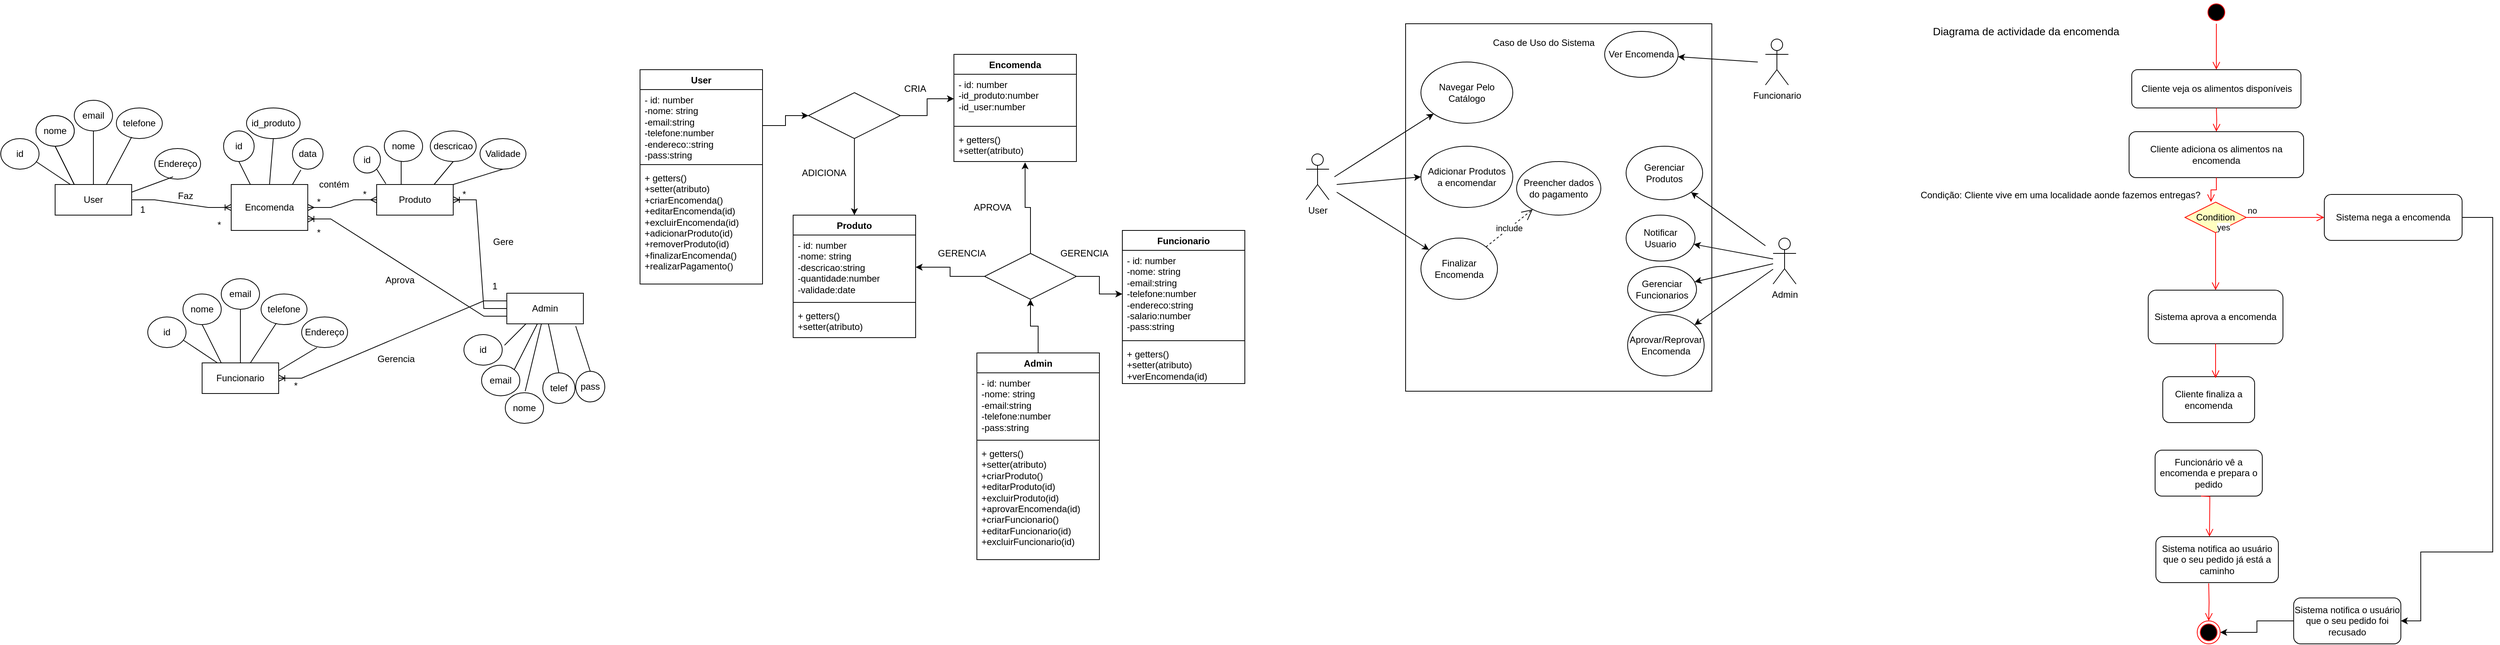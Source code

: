 <mxfile version="21.2.2" type="github">
  <diagram id="MK2uw4Dv01_g_HECxvXX" name="Página-1">
    <mxGraphModel dx="1674" dy="774" grid="1" gridSize="10" guides="1" tooltips="1" connect="1" arrows="1" fold="1" page="1" pageScale="1" pageWidth="827" pageHeight="1169" math="0" shadow="0">
      <root>
        <mxCell id="0" />
        <mxCell id="1" parent="0" />
        <mxCell id="iqzXNoHR8KkyIWJTpUeI-1" value="User" style="whiteSpace=wrap;html=1;align=center;" parent="1" vertex="1">
          <mxGeometry x="86" y="270" width="100" height="40" as="geometry" />
        </mxCell>
        <mxCell id="iqzXNoHR8KkyIWJTpUeI-2" value="&lt;div&gt;Admin&lt;/div&gt;" style="whiteSpace=wrap;html=1;align=center;" parent="1" vertex="1">
          <mxGeometry x="676" y="412" width="100" height="40" as="geometry" />
        </mxCell>
        <mxCell id="iqzXNoHR8KkyIWJTpUeI-3" value="&lt;div&gt;id&lt;/div&gt;" style="ellipse;whiteSpace=wrap;html=1;align=center;" parent="1" vertex="1">
          <mxGeometry x="15" y="210" width="50" height="40" as="geometry" />
        </mxCell>
        <mxCell id="iqzXNoHR8KkyIWJTpUeI-4" value="&lt;div&gt;nome&lt;/div&gt;" style="ellipse;whiteSpace=wrap;html=1;align=center;" parent="1" vertex="1">
          <mxGeometry x="61" y="180" width="50" height="40" as="geometry" />
        </mxCell>
        <mxCell id="iqzXNoHR8KkyIWJTpUeI-5" value="email" style="ellipse;whiteSpace=wrap;html=1;align=center;" parent="1" vertex="1">
          <mxGeometry x="111" y="160" width="50" height="40" as="geometry" />
        </mxCell>
        <mxCell id="iqzXNoHR8KkyIWJTpUeI-6" value="&lt;div&gt;telefone&lt;/div&gt;" style="ellipse;whiteSpace=wrap;html=1;align=center;" parent="1" vertex="1">
          <mxGeometry x="166" y="170" width="60" height="40" as="geometry" />
        </mxCell>
        <mxCell id="iqzXNoHR8KkyIWJTpUeI-7" value="Endereço" style="ellipse;whiteSpace=wrap;html=1;align=center;" parent="1" vertex="1">
          <mxGeometry x="216" y="223" width="60" height="40" as="geometry" />
        </mxCell>
        <mxCell id="iqzXNoHR8KkyIWJTpUeI-8" value="" style="endArrow=none;html=1;rounded=0;entryX=0.5;entryY=1;entryDx=0;entryDy=0;" parent="1" target="iqzXNoHR8KkyIWJTpUeI-5" edge="1">
          <mxGeometry width="50" height="50" relative="1" as="geometry">
            <mxPoint x="136" y="270" as="sourcePoint" />
            <mxPoint x="186" y="210" as="targetPoint" />
          </mxGeometry>
        </mxCell>
        <mxCell id="iqzXNoHR8KkyIWJTpUeI-9" value="" style="endArrow=none;html=1;rounded=0;entryX=0.333;entryY=0.95;entryDx=0;entryDy=0;entryPerimeter=0;exitX=0.66;exitY=0.05;exitDx=0;exitDy=0;exitPerimeter=0;" parent="1" source="iqzXNoHR8KkyIWJTpUeI-1" target="iqzXNoHR8KkyIWJTpUeI-6" edge="1">
          <mxGeometry width="50" height="50" relative="1" as="geometry">
            <mxPoint x="146" y="260" as="sourcePoint" />
            <mxPoint x="196" y="210" as="targetPoint" />
          </mxGeometry>
        </mxCell>
        <mxCell id="iqzXNoHR8KkyIWJTpUeI-10" value="" style="endArrow=none;html=1;rounded=0;exitX=1;exitY=0.25;exitDx=0;exitDy=0;" parent="1" source="iqzXNoHR8KkyIWJTpUeI-1" edge="1">
          <mxGeometry width="50" height="50" relative="1" as="geometry">
            <mxPoint x="186" y="300" as="sourcePoint" />
            <mxPoint x="240" y="260" as="targetPoint" />
          </mxGeometry>
        </mxCell>
        <mxCell id="iqzXNoHR8KkyIWJTpUeI-11" value="" style="endArrow=none;html=1;rounded=0;exitX=0.25;exitY=0;exitDx=0;exitDy=0;" parent="1" source="iqzXNoHR8KkyIWJTpUeI-1" edge="1">
          <mxGeometry width="50" height="50" relative="1" as="geometry">
            <mxPoint x="66" y="270" as="sourcePoint" />
            <mxPoint x="86" y="220" as="targetPoint" />
          </mxGeometry>
        </mxCell>
        <mxCell id="iqzXNoHR8KkyIWJTpUeI-12" value="" style="endArrow=none;html=1;rounded=0;" parent="1" source="iqzXNoHR8KkyIWJTpUeI-1" edge="1">
          <mxGeometry width="50" height="50" relative="1" as="geometry">
            <mxPoint x="11" y="290" as="sourcePoint" />
            <mxPoint x="61" y="240" as="targetPoint" />
          </mxGeometry>
        </mxCell>
        <mxCell id="iqzXNoHR8KkyIWJTpUeI-13" value="Encomenda" style="whiteSpace=wrap;html=1;align=center;" parent="1" vertex="1">
          <mxGeometry x="316" y="270" width="100" height="60" as="geometry" />
        </mxCell>
        <mxCell id="iqzXNoHR8KkyIWJTpUeI-14" value="Produto" style="whiteSpace=wrap;html=1;align=center;" parent="1" vertex="1">
          <mxGeometry x="506" y="270" width="100" height="40" as="geometry" />
        </mxCell>
        <mxCell id="iqzXNoHR8KkyIWJTpUeI-15" value="" style="edgeStyle=entityRelationEdgeStyle;fontSize=12;html=1;endArrow=ERoneToMany;rounded=0;entryX=0;entryY=0.5;entryDx=0;entryDy=0;" parent="1" target="iqzXNoHR8KkyIWJTpUeI-13" edge="1">
          <mxGeometry width="100" height="100" relative="1" as="geometry">
            <mxPoint x="186" y="290" as="sourcePoint" />
            <mxPoint x="286" y="190" as="targetPoint" />
          </mxGeometry>
        </mxCell>
        <mxCell id="iqzXNoHR8KkyIWJTpUeI-16" value="&lt;div&gt;id&lt;/div&gt;" style="ellipse;whiteSpace=wrap;html=1;align=center;" parent="1" vertex="1">
          <mxGeometry x="306" y="200" width="40" height="40" as="geometry" />
        </mxCell>
        <mxCell id="iqzXNoHR8KkyIWJTpUeI-17" value="id_produto" style="ellipse;whiteSpace=wrap;html=1;align=center;" parent="1" vertex="1">
          <mxGeometry x="336" y="170" width="70" height="40" as="geometry" />
        </mxCell>
        <mxCell id="iqzXNoHR8KkyIWJTpUeI-18" value="data" style="ellipse;whiteSpace=wrap;html=1;align=center;" parent="1" vertex="1">
          <mxGeometry x="396" y="210" width="40" height="40" as="geometry" />
        </mxCell>
        <mxCell id="iqzXNoHR8KkyIWJTpUeI-21" value="" style="endArrow=none;html=1;rounded=0;exitX=0.25;exitY=0;exitDx=0;exitDy=0;entryX=0.5;entryY=1;entryDx=0;entryDy=0;" parent="1" source="iqzXNoHR8KkyIWJTpUeI-13" target="iqzXNoHR8KkyIWJTpUeI-16" edge="1">
          <mxGeometry width="50" height="50" relative="1" as="geometry">
            <mxPoint x="286" y="290" as="sourcePoint" />
            <mxPoint x="336" y="240" as="targetPoint" />
          </mxGeometry>
        </mxCell>
        <mxCell id="iqzXNoHR8KkyIWJTpUeI-22" value="" style="endArrow=none;html=1;rounded=0;exitX=0.5;exitY=0;exitDx=0;exitDy=0;entryX=0.5;entryY=1;entryDx=0;entryDy=0;" parent="1" source="iqzXNoHR8KkyIWJTpUeI-13" target="iqzXNoHR8KkyIWJTpUeI-17" edge="1">
          <mxGeometry width="50" height="50" relative="1" as="geometry">
            <mxPoint x="336" y="260" as="sourcePoint" />
            <mxPoint x="386" y="210" as="targetPoint" />
          </mxGeometry>
        </mxCell>
        <mxCell id="iqzXNoHR8KkyIWJTpUeI-23" value="" style="endArrow=none;html=1;rounded=0;entryX=0.275;entryY=1.025;entryDx=0;entryDy=0;entryPerimeter=0;" parent="1" target="iqzXNoHR8KkyIWJTpUeI-18" edge="1">
          <mxGeometry width="50" height="50" relative="1" as="geometry">
            <mxPoint x="396" y="270" as="sourcePoint" />
            <mxPoint x="426" y="240" as="targetPoint" />
          </mxGeometry>
        </mxCell>
        <mxCell id="iqzXNoHR8KkyIWJTpUeI-25" value="" style="edgeStyle=entityRelationEdgeStyle;fontSize=12;html=1;endArrow=ERmany;startArrow=ERmany;rounded=0;exitX=1;exitY=0.5;exitDx=0;exitDy=0;" parent="1" source="iqzXNoHR8KkyIWJTpUeI-13" edge="1">
          <mxGeometry width="100" height="100" relative="1" as="geometry">
            <mxPoint x="406" y="390" as="sourcePoint" />
            <mxPoint x="506" y="290" as="targetPoint" />
          </mxGeometry>
        </mxCell>
        <mxCell id="iqzXNoHR8KkyIWJTpUeI-28" value="" style="edgeStyle=entityRelationEdgeStyle;fontSize=12;html=1;endArrow=ERoneToMany;rounded=0;exitX=0;exitY=0.5;exitDx=0;exitDy=0;entryX=1;entryY=0.5;entryDx=0;entryDy=0;" parent="1" source="iqzXNoHR8KkyIWJTpUeI-2" target="iqzXNoHR8KkyIWJTpUeI-14" edge="1">
          <mxGeometry width="100" height="100" relative="1" as="geometry">
            <mxPoint x="496" y="520" as="sourcePoint" />
            <mxPoint x="596" y="420" as="targetPoint" />
          </mxGeometry>
        </mxCell>
        <mxCell id="iqzXNoHR8KkyIWJTpUeI-29" value="" style="edgeStyle=entityRelationEdgeStyle;fontSize=12;html=1;endArrow=ERoneToMany;rounded=0;exitX=0;exitY=0.75;exitDx=0;exitDy=0;entryX=1;entryY=0.75;entryDx=0;entryDy=0;" parent="1" source="iqzXNoHR8KkyIWJTpUeI-2" target="iqzXNoHR8KkyIWJTpUeI-13" edge="1">
          <mxGeometry width="100" height="100" relative="1" as="geometry">
            <mxPoint x="496" y="520" as="sourcePoint" />
            <mxPoint x="596" y="420" as="targetPoint" />
          </mxGeometry>
        </mxCell>
        <mxCell id="iqzXNoHR8KkyIWJTpUeI-31" value="&lt;div&gt;Faz&lt;/div&gt;" style="text;html=1;align=center;verticalAlign=middle;resizable=0;points=[];autosize=1;strokeColor=none;fillColor=none;" parent="1" vertex="1">
          <mxGeometry x="236" y="270" width="40" height="30" as="geometry" />
        </mxCell>
        <mxCell id="iqzXNoHR8KkyIWJTpUeI-32" value="Gere" style="text;html=1;align=center;verticalAlign=middle;resizable=0;points=[];autosize=1;strokeColor=none;fillColor=none;" parent="1" vertex="1">
          <mxGeometry x="646" y="330" width="50" height="30" as="geometry" />
        </mxCell>
        <mxCell id="iqzXNoHR8KkyIWJTpUeI-33" value="Aprova" style="text;html=1;align=center;verticalAlign=middle;resizable=0;points=[];autosize=1;strokeColor=none;fillColor=none;" parent="1" vertex="1">
          <mxGeometry x="506" y="380" width="60" height="30" as="geometry" />
        </mxCell>
        <mxCell id="iqzXNoHR8KkyIWJTpUeI-34" value="id" style="ellipse;whiteSpace=wrap;html=1;align=center;" parent="1" vertex="1">
          <mxGeometry x="476" y="220" width="35" height="35" as="geometry" />
        </mxCell>
        <mxCell id="iqzXNoHR8KkyIWJTpUeI-35" value="nome" style="ellipse;whiteSpace=wrap;html=1;align=center;" parent="1" vertex="1">
          <mxGeometry x="516" y="200" width="50" height="40" as="geometry" />
        </mxCell>
        <mxCell id="iqzXNoHR8KkyIWJTpUeI-36" value="descricao" style="ellipse;whiteSpace=wrap;html=1;align=center;" parent="1" vertex="1">
          <mxGeometry x="576" y="200" width="60" height="40" as="geometry" />
        </mxCell>
        <mxCell id="iqzXNoHR8KkyIWJTpUeI-37" value="Validade" style="ellipse;whiteSpace=wrap;html=1;align=center;" parent="1" vertex="1">
          <mxGeometry x="641" y="210" width="60" height="40" as="geometry" />
        </mxCell>
        <mxCell id="iqzXNoHR8KkyIWJTpUeI-38" value="" style="endArrow=none;html=1;rounded=0;entryX=0.5;entryY=1;entryDx=0;entryDy=0;" parent="1" target="iqzXNoHR8KkyIWJTpUeI-36" edge="1">
          <mxGeometry width="50" height="50" relative="1" as="geometry">
            <mxPoint x="581" y="270" as="sourcePoint" />
            <mxPoint x="616" y="240" as="targetPoint" />
          </mxGeometry>
        </mxCell>
        <mxCell id="iqzXNoHR8KkyIWJTpUeI-39" value="" style="endArrow=none;html=1;rounded=0;entryX=0.5;entryY=1;entryDx=0;entryDy=0;" parent="1" target="iqzXNoHR8KkyIWJTpUeI-37" edge="1">
          <mxGeometry width="50" height="50" relative="1" as="geometry">
            <mxPoint x="606" y="270" as="sourcePoint" />
            <mxPoint x="656" y="220" as="targetPoint" />
          </mxGeometry>
        </mxCell>
        <mxCell id="iqzXNoHR8KkyIWJTpUeI-40" value="" style="endArrow=none;html=1;rounded=0;exitX=0.32;exitY=0;exitDx=0;exitDy=0;exitPerimeter=0;" parent="1" source="iqzXNoHR8KkyIWJTpUeI-14" edge="1">
          <mxGeometry width="50" height="50" relative="1" as="geometry">
            <mxPoint x="496" y="290" as="sourcePoint" />
            <mxPoint x="538" y="240" as="targetPoint" />
          </mxGeometry>
        </mxCell>
        <mxCell id="iqzXNoHR8KkyIWJTpUeI-41" value="" style="endArrow=none;html=1;rounded=0;exitX=0.12;exitY=-0.025;exitDx=0;exitDy=0;exitPerimeter=0;" parent="1" source="iqzXNoHR8KkyIWJTpUeI-14" edge="1">
          <mxGeometry width="50" height="50" relative="1" as="geometry">
            <mxPoint x="456" y="290" as="sourcePoint" />
            <mxPoint x="506" y="250" as="targetPoint" />
          </mxGeometry>
        </mxCell>
        <mxCell id="bmJV8fJsys9caIxofJ4X-2" value="&lt;div&gt;id&lt;/div&gt;" style="ellipse;whiteSpace=wrap;html=1;align=center;" parent="1" vertex="1">
          <mxGeometry x="620" y="466" width="50" height="40" as="geometry" />
        </mxCell>
        <mxCell id="bmJV8fJsys9caIxofJ4X-3" value="&lt;div&gt;nome&lt;/div&gt;" style="ellipse;whiteSpace=wrap;html=1;align=center;" parent="1" vertex="1">
          <mxGeometry x="61" y="180" width="50" height="40" as="geometry" />
        </mxCell>
        <mxCell id="bmJV8fJsys9caIxofJ4X-4" value="email" style="ellipse;whiteSpace=wrap;html=1;align=center;" parent="1" vertex="1">
          <mxGeometry x="643" y="506" width="50" height="40" as="geometry" />
        </mxCell>
        <mxCell id="bmJV8fJsys9caIxofJ4X-5" value="&lt;div&gt;telef&lt;/div&gt;" style="ellipse;whiteSpace=wrap;html=1;align=center;" parent="1" vertex="1">
          <mxGeometry x="723" y="516" width="42" height="40" as="geometry" />
        </mxCell>
        <mxCell id="bmJV8fJsys9caIxofJ4X-7" value="User" style="whiteSpace=wrap;html=1;align=center;" parent="1" vertex="1">
          <mxGeometry x="86" y="270" width="100" height="40" as="geometry" />
        </mxCell>
        <mxCell id="bmJV8fJsys9caIxofJ4X-10" value="" style="endArrow=none;html=1;rounded=0;exitX=0.25;exitY=0;exitDx=0;exitDy=0;" parent="1" source="bmJV8fJsys9caIxofJ4X-7" edge="1">
          <mxGeometry width="50" height="50" relative="1" as="geometry">
            <mxPoint x="66" y="270" as="sourcePoint" />
            <mxPoint x="86" y="220" as="targetPoint" />
          </mxGeometry>
        </mxCell>
        <mxCell id="bmJV8fJsys9caIxofJ4X-12" value="" style="endArrow=none;html=1;rounded=0;" parent="1" edge="1">
          <mxGeometry width="50" height="50" relative="1" as="geometry">
            <mxPoint x="298" y="503" as="sourcePoint" />
            <mxPoint x="253" y="473" as="targetPoint" />
          </mxGeometry>
        </mxCell>
        <mxCell id="bmJV8fJsys9caIxofJ4X-13" value="&lt;div&gt;id&lt;/div&gt;" style="ellipse;whiteSpace=wrap;html=1;align=center;" parent="1" vertex="1">
          <mxGeometry x="207" y="443" width="50" height="40" as="geometry" />
        </mxCell>
        <mxCell id="bmJV8fJsys9caIxofJ4X-14" value="&lt;div&gt;nome&lt;/div&gt;" style="ellipse;whiteSpace=wrap;html=1;align=center;" parent="1" vertex="1">
          <mxGeometry x="253" y="413" width="50" height="40" as="geometry" />
        </mxCell>
        <mxCell id="bmJV8fJsys9caIxofJ4X-15" value="email" style="ellipse;whiteSpace=wrap;html=1;align=center;" parent="1" vertex="1">
          <mxGeometry x="303" y="393" width="50" height="40" as="geometry" />
        </mxCell>
        <mxCell id="bmJV8fJsys9caIxofJ4X-16" value="&lt;div&gt;telefone&lt;/div&gt;" style="ellipse;whiteSpace=wrap;html=1;align=center;" parent="1" vertex="1">
          <mxGeometry x="355" y="413" width="60" height="40" as="geometry" />
        </mxCell>
        <mxCell id="bmJV8fJsys9caIxofJ4X-17" value="Endereço" style="ellipse;whiteSpace=wrap;html=1;align=center;" parent="1" vertex="1">
          <mxGeometry x="408" y="443" width="60" height="40" as="geometry" />
        </mxCell>
        <mxCell id="bmJV8fJsys9caIxofJ4X-18" value="Funcionario" style="whiteSpace=wrap;html=1;align=center;" parent="1" vertex="1">
          <mxGeometry x="278" y="503" width="100" height="40" as="geometry" />
        </mxCell>
        <mxCell id="bmJV8fJsys9caIxofJ4X-19" value="" style="endArrow=none;html=1;rounded=0;entryX=0.333;entryY=0.95;entryDx=0;entryDy=0;entryPerimeter=0;" parent="1" source="bmJV8fJsys9caIxofJ4X-18" target="bmJV8fJsys9caIxofJ4X-16" edge="1">
          <mxGeometry width="50" height="50" relative="1" as="geometry">
            <mxPoint x="360" y="500" as="sourcePoint" />
            <mxPoint x="388" y="443" as="targetPoint" />
          </mxGeometry>
        </mxCell>
        <mxCell id="bmJV8fJsys9caIxofJ4X-20" value="" style="endArrow=none;html=1;rounded=0;exitX=1;exitY=0.25;exitDx=0;exitDy=0;" parent="1" source="bmJV8fJsys9caIxofJ4X-18" edge="1">
          <mxGeometry width="50" height="50" relative="1" as="geometry">
            <mxPoint x="378" y="533" as="sourcePoint" />
            <mxPoint x="428" y="483" as="targetPoint" />
          </mxGeometry>
        </mxCell>
        <mxCell id="bmJV8fJsys9caIxofJ4X-21" value="" style="endArrow=none;html=1;rounded=0;exitX=0.25;exitY=0;exitDx=0;exitDy=0;" parent="1" source="bmJV8fJsys9caIxofJ4X-18" edge="1">
          <mxGeometry width="50" height="50" relative="1" as="geometry">
            <mxPoint x="258" y="503" as="sourcePoint" />
            <mxPoint x="278" y="453" as="targetPoint" />
          </mxGeometry>
        </mxCell>
        <mxCell id="bmJV8fJsys9caIxofJ4X-22" value="" style="endArrow=none;html=1;rounded=0;entryX=0.5;entryY=1;entryDx=0;entryDy=0;" parent="1" target="bmJV8fJsys9caIxofJ4X-15" edge="1">
          <mxGeometry width="50" height="50" relative="1" as="geometry">
            <mxPoint x="328" y="503" as="sourcePoint" />
            <mxPoint x="378" y="443" as="targetPoint" />
          </mxGeometry>
        </mxCell>
        <mxCell id="bmJV8fJsys9caIxofJ4X-23" value="pass" style="ellipse;whiteSpace=wrap;html=1;align=center;" parent="1" vertex="1">
          <mxGeometry x="766" y="514" width="38" height="40" as="geometry" />
        </mxCell>
        <mxCell id="bmJV8fJsys9caIxofJ4X-25" value="" style="edgeStyle=entityRelationEdgeStyle;fontSize=12;html=1;endArrow=ERoneToMany;rounded=0;exitX=0;exitY=0.25;exitDx=0;exitDy=0;" parent="1" source="iqzXNoHR8KkyIWJTpUeI-2" target="bmJV8fJsys9caIxofJ4X-18" edge="1">
          <mxGeometry width="100" height="100" relative="1" as="geometry">
            <mxPoint x="650" y="460" as="sourcePoint" />
            <mxPoint x="550" y="429" as="targetPoint" />
          </mxGeometry>
        </mxCell>
        <mxCell id="bmJV8fJsys9caIxofJ4X-27" value="Gerencia" style="text;html=1;align=center;verticalAlign=middle;resizable=0;points=[];autosize=1;strokeColor=none;fillColor=none;" parent="1" vertex="1">
          <mxGeometry x="496" y="483" width="70" height="30" as="geometry" />
        </mxCell>
        <mxCell id="bmJV8fJsys9caIxofJ4X-28" value="" style="endArrow=none;html=1;rounded=0;exitX=0.5;exitY=0;exitDx=0;exitDy=0;" parent="1" source="bmJV8fJsys9caIxofJ4X-5" target="iqzXNoHR8KkyIWJTpUeI-2" edge="1">
          <mxGeometry width="50" height="50" relative="1" as="geometry">
            <mxPoint x="730" y="510" as="sourcePoint" />
            <mxPoint x="766" y="466" as="targetPoint" />
          </mxGeometry>
        </mxCell>
        <mxCell id="bmJV8fJsys9caIxofJ4X-29" value="" style="endArrow=none;html=1;rounded=0;exitX=0.5;exitY=0;exitDx=0;exitDy=0;entryX=0.9;entryY=1.075;entryDx=0;entryDy=0;entryPerimeter=0;" parent="1" source="bmJV8fJsys9caIxofJ4X-23" target="iqzXNoHR8KkyIWJTpUeI-2" edge="1">
          <mxGeometry width="50" height="50" relative="1" as="geometry">
            <mxPoint x="799" y="518" as="sourcePoint" />
            <mxPoint x="797" y="452" as="targetPoint" />
          </mxGeometry>
        </mxCell>
        <mxCell id="bmJV8fJsys9caIxofJ4X-30" value="" style="endArrow=none;html=1;rounded=0;exitX=1;exitY=0;exitDx=0;exitDy=0;" parent="1" source="bmJV8fJsys9caIxofJ4X-4" target="iqzXNoHR8KkyIWJTpUeI-2" edge="1">
          <mxGeometry width="50" height="50" relative="1" as="geometry">
            <mxPoint x="702" y="516" as="sourcePoint" />
            <mxPoint x="700" y="452" as="targetPoint" />
          </mxGeometry>
        </mxCell>
        <mxCell id="bmJV8fJsys9caIxofJ4X-31" value="" style="endArrow=none;html=1;rounded=0;exitX=1.06;exitY=0.35;exitDx=0;exitDy=0;entryX=0.25;entryY=1;entryDx=0;entryDy=0;exitPerimeter=0;" parent="1" source="bmJV8fJsys9caIxofJ4X-2" target="iqzXNoHR8KkyIWJTpUeI-2" edge="1">
          <mxGeometry width="50" height="50" relative="1" as="geometry">
            <mxPoint x="670" y="506" as="sourcePoint" />
            <mxPoint x="700" y="460" as="targetPoint" />
          </mxGeometry>
        </mxCell>
        <mxCell id="bmJV8fJsys9caIxofJ4X-32" value="&lt;div&gt;nome&lt;/div&gt;" style="ellipse;whiteSpace=wrap;html=1;align=center;" parent="1" vertex="1">
          <mxGeometry x="674" y="542" width="50" height="40" as="geometry" />
        </mxCell>
        <mxCell id="bmJV8fJsys9caIxofJ4X-33" value="" style="endArrow=none;html=1;rounded=0;" parent="1" target="iqzXNoHR8KkyIWJTpUeI-2" edge="1">
          <mxGeometry width="50" height="50" relative="1" as="geometry">
            <mxPoint x="700" y="540" as="sourcePoint" />
            <mxPoint x="726" y="462" as="targetPoint" />
          </mxGeometry>
        </mxCell>
        <mxCell id="bmJV8fJsys9caIxofJ4X-34" value="contém" style="text;html=1;align=center;verticalAlign=middle;resizable=0;points=[];autosize=1;strokeColor=none;fillColor=none;" parent="1" vertex="1">
          <mxGeometry x="420" y="255" width="60" height="30" as="geometry" />
        </mxCell>
        <mxCell id="bmJV8fJsys9caIxofJ4X-36" value="User" style="swimlane;fontStyle=1;align=center;verticalAlign=top;childLayout=stackLayout;horizontal=1;startSize=26;horizontalStack=0;resizeParent=1;resizeParentMax=0;resizeLast=0;collapsible=1;marginBottom=0;whiteSpace=wrap;html=1;" parent="1" vertex="1">
          <mxGeometry x="850" y="120" width="160" height="280" as="geometry" />
        </mxCell>
        <mxCell id="bmJV8fJsys9caIxofJ4X-37" value="&lt;div&gt;- id: number&lt;/div&gt;&lt;div&gt;-nome: string&lt;/div&gt;&lt;div&gt;-email:string&lt;br&gt;&lt;/div&gt;&lt;div&gt;-telefone:number&lt;/div&gt;&lt;div&gt;-endereco::string&lt;br&gt;&lt;/div&gt;&lt;div&gt;-pass:string&lt;br&gt;&lt;/div&gt;" style="text;strokeColor=none;fillColor=none;align=left;verticalAlign=top;spacingLeft=4;spacingRight=4;overflow=hidden;rotatable=0;points=[[0,0.5],[1,0.5]];portConstraint=eastwest;whiteSpace=wrap;html=1;" parent="bmJV8fJsys9caIxofJ4X-36" vertex="1">
          <mxGeometry y="26" width="160" height="94" as="geometry" />
        </mxCell>
        <mxCell id="bmJV8fJsys9caIxofJ4X-38" value="" style="line;strokeWidth=1;fillColor=none;align=left;verticalAlign=middle;spacingTop=-1;spacingLeft=3;spacingRight=3;rotatable=0;labelPosition=right;points=[];portConstraint=eastwest;strokeColor=inherit;" parent="bmJV8fJsys9caIxofJ4X-36" vertex="1">
          <mxGeometry y="120" width="160" height="8" as="geometry" />
        </mxCell>
        <mxCell id="bmJV8fJsys9caIxofJ4X-39" value="&lt;div&gt;+ getters()&lt;/div&gt;&lt;div&gt;+setter(atributo)&lt;/div&gt;&lt;div&gt;+criarEncomenda()&lt;/div&gt;&lt;div&gt;+editarEncomenda(id)&lt;/div&gt;&lt;div&gt;+excluirEncomenda(id)&lt;/div&gt;&lt;div&gt;&lt;div&gt;+adicionarProduto(id)&lt;/div&gt;&lt;div&gt;+removerProduto(id)&lt;/div&gt;&lt;div&gt;&lt;div&gt;+finalizarEncomenda()&lt;/div&gt;&lt;div&gt;&lt;div&gt;+realizarPagamento()&lt;/div&gt;&lt;/div&gt;&lt;/div&gt;&lt;/div&gt;" style="text;strokeColor=none;fillColor=none;align=left;verticalAlign=top;spacingLeft=4;spacingRight=4;overflow=hidden;rotatable=0;points=[[0,0.5],[1,0.5]];portConstraint=eastwest;whiteSpace=wrap;html=1;" parent="bmJV8fJsys9caIxofJ4X-36" vertex="1">
          <mxGeometry y="128" width="160" height="152" as="geometry" />
        </mxCell>
        <mxCell id="bmJV8fJsys9caIxofJ4X-40" style="edgeStyle=orthogonalEdgeStyle;rounded=0;orthogonalLoop=1;jettySize=auto;html=1;exitX=0.5;exitY=0;exitDx=0;exitDy=0;entryX=0.5;entryY=1;entryDx=0;entryDy=0;" parent="1" source="bmJV8fJsys9caIxofJ4X-41" target="bmJV8fJsys9caIxofJ4X-66" edge="1">
          <mxGeometry relative="1" as="geometry" />
        </mxCell>
        <mxCell id="bmJV8fJsys9caIxofJ4X-41" value="Admin" style="swimlane;fontStyle=1;align=center;verticalAlign=top;childLayout=stackLayout;horizontal=1;startSize=26;horizontalStack=0;resizeParent=1;resizeParentMax=0;resizeLast=0;collapsible=1;marginBottom=0;whiteSpace=wrap;html=1;" parent="1" vertex="1">
          <mxGeometry x="1290" y="490" width="160" height="270" as="geometry" />
        </mxCell>
        <mxCell id="bmJV8fJsys9caIxofJ4X-42" value="&lt;div&gt;- id: number&lt;/div&gt;&lt;div&gt;-nome: string&lt;/div&gt;&lt;div&gt;-email:string&lt;br&gt;&lt;/div&gt;&lt;div&gt;-telefone:number&lt;/div&gt;&lt;div&gt;-pass:string&lt;br&gt;&lt;/div&gt;" style="text;strokeColor=none;fillColor=none;align=left;verticalAlign=top;spacingLeft=4;spacingRight=4;overflow=hidden;rotatable=0;points=[[0,0.5],[1,0.5]];portConstraint=eastwest;whiteSpace=wrap;html=1;" parent="bmJV8fJsys9caIxofJ4X-41" vertex="1">
          <mxGeometry y="26" width="160" height="84" as="geometry" />
        </mxCell>
        <mxCell id="bmJV8fJsys9caIxofJ4X-43" value="" style="line;strokeWidth=1;fillColor=none;align=left;verticalAlign=middle;spacingTop=-1;spacingLeft=3;spacingRight=3;rotatable=0;labelPosition=right;points=[];portConstraint=eastwest;strokeColor=inherit;" parent="bmJV8fJsys9caIxofJ4X-41" vertex="1">
          <mxGeometry y="110" width="160" height="8" as="geometry" />
        </mxCell>
        <mxCell id="bmJV8fJsys9caIxofJ4X-44" value="&lt;div&gt;+ getters()&lt;/div&gt;&lt;div&gt;+setter(atributo)&lt;/div&gt;&lt;div&gt;+criarProduto()&lt;/div&gt;&lt;div&gt;+editarProduto(id)&lt;/div&gt;&lt;div&gt;+excluirProduto(id)&lt;/div&gt;&lt;div&gt;+aprovarEncomenda(id)&lt;/div&gt;&lt;div&gt;+criarFuncionario()&lt;/div&gt;&lt;div&gt;+editarFuncionario(id)&lt;/div&gt;&lt;div&gt;+excluirFuncionario(id)&lt;/div&gt;" style="text;strokeColor=none;fillColor=none;align=left;verticalAlign=top;spacingLeft=4;spacingRight=4;overflow=hidden;rotatable=0;points=[[0,0.5],[1,0.5]];portConstraint=eastwest;whiteSpace=wrap;html=1;" parent="bmJV8fJsys9caIxofJ4X-41" vertex="1">
          <mxGeometry y="118" width="160" height="152" as="geometry" />
        </mxCell>
        <mxCell id="bmJV8fJsys9caIxofJ4X-45" value="Produto" style="swimlane;fontStyle=1;align=center;verticalAlign=top;childLayout=stackLayout;horizontal=1;startSize=26;horizontalStack=0;resizeParent=1;resizeParentMax=0;resizeLast=0;collapsible=1;marginBottom=0;whiteSpace=wrap;html=1;" parent="1" vertex="1">
          <mxGeometry x="1050" y="310" width="160" height="160" as="geometry" />
        </mxCell>
        <mxCell id="bmJV8fJsys9caIxofJ4X-46" value="&lt;div&gt;- id: number&lt;/div&gt;&lt;div&gt;-nome: string&lt;/div&gt;&lt;div&gt;-descricao:string&lt;/div&gt;&lt;div&gt;-quantidade:number&lt;br&gt;&lt;/div&gt;&lt;div&gt;-validade:date&lt;br&gt;&lt;/div&gt;" style="text;strokeColor=none;fillColor=none;align=left;verticalAlign=top;spacingLeft=4;spacingRight=4;overflow=hidden;rotatable=0;points=[[0,0.5],[1,0.5]];portConstraint=eastwest;whiteSpace=wrap;html=1;" parent="bmJV8fJsys9caIxofJ4X-45" vertex="1">
          <mxGeometry y="26" width="160" height="84" as="geometry" />
        </mxCell>
        <mxCell id="bmJV8fJsys9caIxofJ4X-47" value="" style="line;strokeWidth=1;fillColor=none;align=left;verticalAlign=middle;spacingTop=-1;spacingLeft=3;spacingRight=3;rotatable=0;labelPosition=right;points=[];portConstraint=eastwest;strokeColor=inherit;" parent="bmJV8fJsys9caIxofJ4X-45" vertex="1">
          <mxGeometry y="110" width="160" height="8" as="geometry" />
        </mxCell>
        <mxCell id="bmJV8fJsys9caIxofJ4X-48" value="&lt;div&gt;+ getters()&lt;/div&gt;&lt;div&gt;+setter(atributo)&lt;/div&gt;" style="text;strokeColor=none;fillColor=none;align=left;verticalAlign=top;spacingLeft=4;spacingRight=4;overflow=hidden;rotatable=0;points=[[0,0.5],[1,0.5]];portConstraint=eastwest;whiteSpace=wrap;html=1;" parent="bmJV8fJsys9caIxofJ4X-45" vertex="1">
          <mxGeometry y="118" width="160" height="42" as="geometry" />
        </mxCell>
        <mxCell id="bmJV8fJsys9caIxofJ4X-49" value="Encomenda" style="swimlane;fontStyle=1;align=center;verticalAlign=top;childLayout=stackLayout;horizontal=1;startSize=26;horizontalStack=0;resizeParent=1;resizeParentMax=0;resizeLast=0;collapsible=1;marginBottom=0;whiteSpace=wrap;html=1;" parent="1" vertex="1">
          <mxGeometry x="1260" y="100" width="160" height="140" as="geometry" />
        </mxCell>
        <mxCell id="bmJV8fJsys9caIxofJ4X-50" value="&lt;div&gt;- id: number&lt;/div&gt;&lt;div&gt;-id_produto:number&lt;/div&gt;&lt;div&gt;-id_user:number&lt;br&gt;&lt;/div&gt;" style="text;strokeColor=none;fillColor=none;align=left;verticalAlign=top;spacingLeft=4;spacingRight=4;overflow=hidden;rotatable=0;points=[[0,0.5],[1,0.5]];portConstraint=eastwest;whiteSpace=wrap;html=1;" parent="bmJV8fJsys9caIxofJ4X-49" vertex="1">
          <mxGeometry y="26" width="160" height="64" as="geometry" />
        </mxCell>
        <mxCell id="bmJV8fJsys9caIxofJ4X-51" value="" style="line;strokeWidth=1;fillColor=none;align=left;verticalAlign=middle;spacingTop=-1;spacingLeft=3;spacingRight=3;rotatable=0;labelPosition=right;points=[];portConstraint=eastwest;strokeColor=inherit;" parent="bmJV8fJsys9caIxofJ4X-49" vertex="1">
          <mxGeometry y="90" width="160" height="8" as="geometry" />
        </mxCell>
        <mxCell id="bmJV8fJsys9caIxofJ4X-52" value="&lt;div&gt;+ getters()&lt;/div&gt;&lt;div&gt;+setter(atributo)&lt;br&gt;&lt;/div&gt;" style="text;strokeColor=none;fillColor=none;align=left;verticalAlign=top;spacingLeft=4;spacingRight=4;overflow=hidden;rotatable=0;points=[[0,0.5],[1,0.5]];portConstraint=eastwest;whiteSpace=wrap;html=1;" parent="bmJV8fJsys9caIxofJ4X-49" vertex="1">
          <mxGeometry y="98" width="160" height="42" as="geometry" />
        </mxCell>
        <mxCell id="bmJV8fJsys9caIxofJ4X-53" value="Funcionario" style="swimlane;fontStyle=1;align=center;verticalAlign=top;childLayout=stackLayout;horizontal=1;startSize=26;horizontalStack=0;resizeParent=1;resizeParentMax=0;resizeLast=0;collapsible=1;marginBottom=0;whiteSpace=wrap;html=1;" parent="1" vertex="1">
          <mxGeometry x="1480" y="330" width="160" height="200" as="geometry" />
        </mxCell>
        <mxCell id="bmJV8fJsys9caIxofJ4X-54" value="&lt;div&gt;- id: number&lt;/div&gt;&lt;div&gt;-nome: string&lt;/div&gt;&lt;div&gt;-email:string&lt;br&gt;&lt;/div&gt;&lt;div&gt;-telefone:number&lt;/div&gt;&lt;div&gt;-endereco:string&lt;br&gt;&lt;/div&gt;&lt;div&gt;-salario:number&lt;/div&gt;&lt;div&gt;-pass:string&lt;br&gt;&lt;/div&gt;" style="text;strokeColor=none;fillColor=none;align=left;verticalAlign=top;spacingLeft=4;spacingRight=4;overflow=hidden;rotatable=0;points=[[0,0.5],[1,0.5]];portConstraint=eastwest;whiteSpace=wrap;html=1;" parent="bmJV8fJsys9caIxofJ4X-53" vertex="1">
          <mxGeometry y="26" width="160" height="114" as="geometry" />
        </mxCell>
        <mxCell id="bmJV8fJsys9caIxofJ4X-55" value="" style="line;strokeWidth=1;fillColor=none;align=left;verticalAlign=middle;spacingTop=-1;spacingLeft=3;spacingRight=3;rotatable=0;labelPosition=right;points=[];portConstraint=eastwest;strokeColor=inherit;" parent="bmJV8fJsys9caIxofJ4X-53" vertex="1">
          <mxGeometry y="140" width="160" height="8" as="geometry" />
        </mxCell>
        <mxCell id="bmJV8fJsys9caIxofJ4X-56" value="&lt;div&gt;+ getters()&lt;/div&gt;&lt;div&gt;+setter(atributo)&lt;/div&gt;&lt;div&gt;+verEncomenda(id)&lt;/div&gt;" style="text;strokeColor=none;fillColor=none;align=left;verticalAlign=top;spacingLeft=4;spacingRight=4;overflow=hidden;rotatable=0;points=[[0,0.5],[1,0.5]];portConstraint=eastwest;whiteSpace=wrap;html=1;" parent="bmJV8fJsys9caIxofJ4X-53" vertex="1">
          <mxGeometry y="148" width="160" height="52" as="geometry" />
        </mxCell>
        <mxCell id="bmJV8fJsys9caIxofJ4X-57" style="edgeStyle=orthogonalEdgeStyle;rounded=0;orthogonalLoop=1;jettySize=auto;html=1;exitX=1;exitY=0.5;exitDx=0;exitDy=0;" parent="1" source="bmJV8fJsys9caIxofJ4X-59" target="bmJV8fJsys9caIxofJ4X-50" edge="1">
          <mxGeometry relative="1" as="geometry" />
        </mxCell>
        <mxCell id="bmJV8fJsys9caIxofJ4X-58" style="edgeStyle=orthogonalEdgeStyle;rounded=0;orthogonalLoop=1;jettySize=auto;html=1;exitX=0.5;exitY=1;exitDx=0;exitDy=0;" parent="1" source="bmJV8fJsys9caIxofJ4X-59" target="bmJV8fJsys9caIxofJ4X-45" edge="1">
          <mxGeometry relative="1" as="geometry" />
        </mxCell>
        <mxCell id="bmJV8fJsys9caIxofJ4X-59" value="" style="shape=rhombus;perimeter=rhombusPerimeter;whiteSpace=wrap;html=1;align=center;" parent="1" vertex="1">
          <mxGeometry x="1070" y="150" width="120" height="60" as="geometry" />
        </mxCell>
        <mxCell id="bmJV8fJsys9caIxofJ4X-60" style="edgeStyle=orthogonalEdgeStyle;rounded=0;orthogonalLoop=1;jettySize=auto;html=1;exitX=1;exitY=0.5;exitDx=0;exitDy=0;entryX=0;entryY=0.5;entryDx=0;entryDy=0;" parent="1" source="bmJV8fJsys9caIxofJ4X-37" target="bmJV8fJsys9caIxofJ4X-59" edge="1">
          <mxGeometry relative="1" as="geometry" />
        </mxCell>
        <mxCell id="bmJV8fJsys9caIxofJ4X-61" value="CRIA" style="text;html=1;align=center;verticalAlign=middle;resizable=0;points=[];autosize=1;strokeColor=none;fillColor=none;" parent="1" vertex="1">
          <mxGeometry x="1184" y="130" width="50" height="30" as="geometry" />
        </mxCell>
        <mxCell id="bmJV8fJsys9caIxofJ4X-62" value="&lt;div&gt;ADICIONA&lt;/div&gt;" style="text;html=1;align=center;verticalAlign=middle;resizable=0;points=[];autosize=1;strokeColor=none;fillColor=none;" parent="1" vertex="1">
          <mxGeometry x="1050" y="240" width="80" height="30" as="geometry" />
        </mxCell>
        <mxCell id="bmJV8fJsys9caIxofJ4X-63" style="edgeStyle=orthogonalEdgeStyle;rounded=0;orthogonalLoop=1;jettySize=auto;html=1;exitX=1;exitY=0.5;exitDx=0;exitDy=0;" parent="1" source="bmJV8fJsys9caIxofJ4X-66" target="bmJV8fJsys9caIxofJ4X-54" edge="1">
          <mxGeometry relative="1" as="geometry" />
        </mxCell>
        <mxCell id="bmJV8fJsys9caIxofJ4X-64" style="edgeStyle=orthogonalEdgeStyle;rounded=0;orthogonalLoop=1;jettySize=auto;html=1;exitX=0;exitY=0.5;exitDx=0;exitDy=0;entryX=1;entryY=0.5;entryDx=0;entryDy=0;" parent="1" source="bmJV8fJsys9caIxofJ4X-66" target="bmJV8fJsys9caIxofJ4X-46" edge="1">
          <mxGeometry relative="1" as="geometry" />
        </mxCell>
        <mxCell id="bmJV8fJsys9caIxofJ4X-65" style="edgeStyle=orthogonalEdgeStyle;rounded=0;orthogonalLoop=1;jettySize=auto;html=1;exitX=0.5;exitY=0;exitDx=0;exitDy=0;entryX=0.581;entryY=1.024;entryDx=0;entryDy=0;entryPerimeter=0;" parent="1" source="bmJV8fJsys9caIxofJ4X-66" target="bmJV8fJsys9caIxofJ4X-52" edge="1">
          <mxGeometry relative="1" as="geometry" />
        </mxCell>
        <mxCell id="bmJV8fJsys9caIxofJ4X-66" value="" style="shape=rhombus;perimeter=rhombusPerimeter;whiteSpace=wrap;html=1;align=center;" parent="1" vertex="1">
          <mxGeometry x="1300" y="360" width="120" height="60" as="geometry" />
        </mxCell>
        <mxCell id="bmJV8fJsys9caIxofJ4X-67" value="GERENCIA" style="text;html=1;align=center;verticalAlign=middle;resizable=0;points=[];autosize=1;strokeColor=none;fillColor=none;" parent="1" vertex="1">
          <mxGeometry x="1385" y="345" width="90" height="30" as="geometry" />
        </mxCell>
        <mxCell id="bmJV8fJsys9caIxofJ4X-68" value="GERENCIA" style="text;html=1;align=center;verticalAlign=middle;resizable=0;points=[];autosize=1;strokeColor=none;fillColor=none;" parent="1" vertex="1">
          <mxGeometry x="1225" y="345" width="90" height="30" as="geometry" />
        </mxCell>
        <mxCell id="bmJV8fJsys9caIxofJ4X-69" value="APROVA" style="text;html=1;align=center;verticalAlign=middle;resizable=0;points=[];autosize=1;strokeColor=none;fillColor=none;" parent="1" vertex="1">
          <mxGeometry x="1275" y="285" width="70" height="30" as="geometry" />
        </mxCell>
        <mxCell id="bmJV8fJsys9caIxofJ4X-70" value="User" style="shape=umlActor;verticalLabelPosition=bottom;verticalAlign=top;html=1;" parent="1" vertex="1">
          <mxGeometry x="1720" y="230" width="30" height="60" as="geometry" />
        </mxCell>
        <mxCell id="bmJV8fJsys9caIxofJ4X-71" value="&lt;div&gt;Admin&lt;/div&gt;" style="shape=umlActor;verticalLabelPosition=bottom;verticalAlign=top;html=1;" parent="1" vertex="1">
          <mxGeometry x="2330" y="340" width="30" height="60" as="geometry" />
        </mxCell>
        <mxCell id="bmJV8fJsys9caIxofJ4X-72" value="&lt;div&gt;Funcionario&lt;/div&gt;" style="shape=umlActor;verticalLabelPosition=bottom;verticalAlign=top;html=1;" parent="1" vertex="1">
          <mxGeometry x="2320" y="80" width="30" height="60" as="geometry" />
        </mxCell>
        <mxCell id="bmJV8fJsys9caIxofJ4X-73" value="" style="rounded=0;whiteSpace=wrap;html=1;" parent="1" vertex="1">
          <mxGeometry x="1850" y="60" width="400" height="480" as="geometry" />
        </mxCell>
        <mxCell id="bmJV8fJsys9caIxofJ4X-74" value="&lt;div&gt;Adicionar Produtos&lt;/div&gt;&lt;div&gt;a encomendar&lt;br&gt;&lt;/div&gt;" style="ellipse;whiteSpace=wrap;html=1;" parent="1" vertex="1">
          <mxGeometry x="1870" y="220" width="120" height="80" as="geometry" />
        </mxCell>
        <mxCell id="bmJV8fJsys9caIxofJ4X-75" value="Ver Encomenda" style="ellipse;whiteSpace=wrap;html=1;" parent="1" vertex="1">
          <mxGeometry x="2110" y="70" width="96" height="60" as="geometry" />
        </mxCell>
        <mxCell id="bmJV8fJsys9caIxofJ4X-76" value="Aprovar/Reprovar Encomenda" style="ellipse;whiteSpace=wrap;html=1;" parent="1" vertex="1">
          <mxGeometry x="2140" y="440" width="100" height="80" as="geometry" />
        </mxCell>
        <mxCell id="bmJV8fJsys9caIxofJ4X-77" value="Navegar Pelo Catálogo" style="ellipse;whiteSpace=wrap;html=1;" parent="1" vertex="1">
          <mxGeometry x="1870" y="110" width="120" height="80" as="geometry" />
        </mxCell>
        <mxCell id="bmJV8fJsys9caIxofJ4X-78" value="Finalizar Encomenda" style="ellipse;whiteSpace=wrap;html=1;" parent="1" vertex="1">
          <mxGeometry x="1870" y="340" width="100" height="80" as="geometry" />
        </mxCell>
        <mxCell id="bmJV8fJsys9caIxofJ4X-79" value="Preencher dados do pagamento" style="ellipse;whiteSpace=wrap;html=1;" parent="1" vertex="1">
          <mxGeometry x="1995" y="240" width="110" height="70" as="geometry" />
        </mxCell>
        <mxCell id="bmJV8fJsys9caIxofJ4X-80" value="Notificar Usuario" style="ellipse;whiteSpace=wrap;html=1;" parent="1" vertex="1">
          <mxGeometry x="2138" y="310" width="90" height="60" as="geometry" />
        </mxCell>
        <mxCell id="bmJV8fJsys9caIxofJ4X-81" value="Gerenciar Produtos" style="ellipse;whiteSpace=wrap;html=1;" parent="1" vertex="1">
          <mxGeometry x="2138" y="220" width="100" height="70" as="geometry" />
        </mxCell>
        <mxCell id="bmJV8fJsys9caIxofJ4X-82" value="Gerenciar Funcionarios" style="ellipse;whiteSpace=wrap;html=1;" parent="1" vertex="1">
          <mxGeometry x="2140" y="377" width="90" height="60" as="geometry" />
        </mxCell>
        <mxCell id="bmJV8fJsys9caIxofJ4X-83" value="" style="endArrow=classic;html=1;rounded=0;" parent="1" target="bmJV8fJsys9caIxofJ4X-75" edge="1">
          <mxGeometry width="50" height="50" relative="1" as="geometry">
            <mxPoint x="2310" y="110" as="sourcePoint" />
            <mxPoint x="2320" y="85" as="targetPoint" />
          </mxGeometry>
        </mxCell>
        <mxCell id="bmJV8fJsys9caIxofJ4X-84" value="" style="endArrow=classic;html=1;rounded=0;" parent="1" target="bmJV8fJsys9caIxofJ4X-78" edge="1">
          <mxGeometry width="50" height="50" relative="1" as="geometry">
            <mxPoint x="1760" y="280" as="sourcePoint" />
            <mxPoint x="1810" y="230" as="targetPoint" />
          </mxGeometry>
        </mxCell>
        <mxCell id="bmJV8fJsys9caIxofJ4X-85" value="" style="endArrow=classic;html=1;rounded=0;" parent="1" edge="1">
          <mxGeometry width="50" height="50" relative="1" as="geometry">
            <mxPoint x="1760" y="270" as="sourcePoint" />
            <mxPoint x="1870" y="260" as="targetPoint" />
          </mxGeometry>
        </mxCell>
        <mxCell id="bmJV8fJsys9caIxofJ4X-86" value="" style="endArrow=classic;html=1;rounded=0;" parent="1" target="bmJV8fJsys9caIxofJ4X-77" edge="1">
          <mxGeometry width="50" height="50" relative="1" as="geometry">
            <mxPoint x="1757" y="260" as="sourcePoint" />
            <mxPoint x="1867" y="250" as="targetPoint" />
          </mxGeometry>
        </mxCell>
        <mxCell id="bmJV8fJsys9caIxofJ4X-87" value="" style="endArrow=classic;html=1;rounded=0;" parent="1" target="bmJV8fJsys9caIxofJ4X-81" edge="1">
          <mxGeometry width="50" height="50" relative="1" as="geometry">
            <mxPoint x="2320" y="350" as="sourcePoint" />
            <mxPoint x="2350" y="320" as="targetPoint" />
          </mxGeometry>
        </mxCell>
        <mxCell id="bmJV8fJsys9caIxofJ4X-88" value="" style="endArrow=classic;html=1;rounded=0;" parent="1" source="bmJV8fJsys9caIxofJ4X-71" target="bmJV8fJsys9caIxofJ4X-80" edge="1">
          <mxGeometry width="50" height="50" relative="1" as="geometry">
            <mxPoint x="2060" y="400" as="sourcePoint" />
            <mxPoint x="2110" y="350" as="targetPoint" />
          </mxGeometry>
        </mxCell>
        <mxCell id="bmJV8fJsys9caIxofJ4X-89" value="" style="endArrow=classic;html=1;rounded=0;" parent="1" source="bmJV8fJsys9caIxofJ4X-71" target="bmJV8fJsys9caIxofJ4X-82" edge="1">
          <mxGeometry width="50" height="50" relative="1" as="geometry">
            <mxPoint x="2060" y="400" as="sourcePoint" />
            <mxPoint x="2120" y="350" as="targetPoint" />
          </mxGeometry>
        </mxCell>
        <mxCell id="bmJV8fJsys9caIxofJ4X-90" value="" style="endArrow=classic;html=1;rounded=0;" parent="1" source="bmJV8fJsys9caIxofJ4X-71" target="bmJV8fJsys9caIxofJ4X-76" edge="1">
          <mxGeometry width="50" height="50" relative="1" as="geometry">
            <mxPoint x="2060" y="400" as="sourcePoint" />
            <mxPoint x="2110" y="350" as="targetPoint" />
          </mxGeometry>
        </mxCell>
        <mxCell id="bmJV8fJsys9caIxofJ4X-91" value="include" style="endArrow=open;endSize=12;dashed=1;html=1;rounded=0;" parent="1" source="bmJV8fJsys9caIxofJ4X-78" target="bmJV8fJsys9caIxofJ4X-79" edge="1">
          <mxGeometry width="160" relative="1" as="geometry">
            <mxPoint x="2000" y="370" as="sourcePoint" />
            <mxPoint x="2160" y="370" as="targetPoint" />
          </mxGeometry>
        </mxCell>
        <mxCell id="bmJV8fJsys9caIxofJ4X-92" value="Caso de Uso do Sistema" style="text;html=1;align=center;verticalAlign=middle;resizable=0;points=[];autosize=1;strokeColor=none;fillColor=none;" parent="1" vertex="1">
          <mxGeometry x="1950" y="70" width="160" height="30" as="geometry" />
        </mxCell>
        <mxCell id="bmJV8fJsys9caIxofJ4X-93" value="" style="ellipse;html=1;shape=startState;fillColor=#000000;strokeColor=#ff0000;" parent="1" vertex="1">
          <mxGeometry x="2894" y="30" width="30" height="30" as="geometry" />
        </mxCell>
        <mxCell id="bmJV8fJsys9caIxofJ4X-94" value="" style="edgeStyle=orthogonalEdgeStyle;html=1;verticalAlign=bottom;endArrow=open;endSize=8;strokeColor=#ff0000;rounded=0;" parent="1" source="bmJV8fJsys9caIxofJ4X-93" edge="1">
          <mxGeometry relative="1" as="geometry">
            <mxPoint x="2909" y="120" as="targetPoint" />
          </mxGeometry>
        </mxCell>
        <mxCell id="bmJV8fJsys9caIxofJ4X-95" value="Cliente veja os alimentos disponíveis" style="rounded=1;whiteSpace=wrap;html=1;" parent="1" vertex="1">
          <mxGeometry x="2798.5" y="120" width="221" height="50" as="geometry" />
        </mxCell>
        <mxCell id="bmJV8fJsys9caIxofJ4X-96" value="" style="edgeStyle=orthogonalEdgeStyle;html=1;verticalAlign=bottom;endArrow=open;endSize=8;strokeColor=#ff0000;rounded=0;" parent="1" target="bmJV8fJsys9caIxofJ4X-97" edge="1">
          <mxGeometry relative="1" as="geometry">
            <mxPoint x="2909" y="230" as="targetPoint" />
            <mxPoint x="2909" y="170" as="sourcePoint" />
          </mxGeometry>
        </mxCell>
        <mxCell id="bmJV8fJsys9caIxofJ4X-97" value="Cliente adiciona os alimentos na encomenda" style="rounded=1;whiteSpace=wrap;html=1;" parent="1" vertex="1">
          <mxGeometry x="2795" y="201" width="228" height="60" as="geometry" />
        </mxCell>
        <mxCell id="bmJV8fJsys9caIxofJ4X-98" value="" style="edgeStyle=orthogonalEdgeStyle;html=1;verticalAlign=bottom;endArrow=open;endSize=8;strokeColor=#ff0000;rounded=0;entryX=0.425;entryY=0;entryDx=0;entryDy=0;entryPerimeter=0;exitX=0.5;exitY=1;exitDx=0;exitDy=0;" parent="1" source="bmJV8fJsys9caIxofJ4X-97" target="bmJV8fJsys9caIxofJ4X-99" edge="1">
          <mxGeometry relative="1" as="geometry">
            <mxPoint x="2905" y="323" as="targetPoint" />
            <mxPoint x="2909" y="290" as="sourcePoint" />
          </mxGeometry>
        </mxCell>
        <mxCell id="bmJV8fJsys9caIxofJ4X-99" value="Condition" style="rhombus;whiteSpace=wrap;html=1;fontColor=#000000;fillColor=#ffffc0;strokeColor=#ff0000;" parent="1" vertex="1">
          <mxGeometry x="2868" y="293" width="80" height="40" as="geometry" />
        </mxCell>
        <mxCell id="bmJV8fJsys9caIxofJ4X-100" value="no" style="edgeStyle=orthogonalEdgeStyle;html=1;align=left;verticalAlign=bottom;endArrow=open;endSize=8;strokeColor=#ff0000;rounded=0;entryX=0;entryY=0.5;entryDx=0;entryDy=0;" parent="1" source="bmJV8fJsys9caIxofJ4X-99" target="bmJV8fJsys9caIxofJ4X-103" edge="1">
          <mxGeometry x="-1" relative="1" as="geometry">
            <mxPoint x="3044" y="340" as="targetPoint" />
          </mxGeometry>
        </mxCell>
        <mxCell id="bmJV8fJsys9caIxofJ4X-101" value="yes" style="edgeStyle=orthogonalEdgeStyle;html=1;align=left;verticalAlign=top;endArrow=open;endSize=8;strokeColor=#ff0000;rounded=0;entryX=0.5;entryY=0;entryDx=0;entryDy=0;" parent="1" source="bmJV8fJsys9caIxofJ4X-99" target="bmJV8fJsys9caIxofJ4X-104" edge="1">
          <mxGeometry x="-1" y="-20" relative="1" as="geometry">
            <mxPoint x="2904" y="420" as="targetPoint" />
            <mxPoint x="20" y="-20" as="offset" />
          </mxGeometry>
        </mxCell>
        <mxCell id="bmJV8fJsys9caIxofJ4X-102" style="edgeStyle=orthogonalEdgeStyle;rounded=0;orthogonalLoop=1;jettySize=auto;html=1;exitX=1;exitY=0.5;exitDx=0;exitDy=0;entryX=1;entryY=0.5;entryDx=0;entryDy=0;" parent="1" source="bmJV8fJsys9caIxofJ4X-103" target="bmJV8fJsys9caIxofJ4X-115" edge="1">
          <mxGeometry relative="1" as="geometry">
            <mxPoint x="2980" y="860" as="targetPoint" />
            <Array as="points">
              <mxPoint x="3270" y="313" />
              <mxPoint x="3270" y="750" />
              <mxPoint x="3176" y="750" />
            </Array>
          </mxGeometry>
        </mxCell>
        <mxCell id="bmJV8fJsys9caIxofJ4X-103" value="Sistema nega a encomenda" style="rounded=1;whiteSpace=wrap;html=1;" parent="1" vertex="1">
          <mxGeometry x="3050" y="283" width="180" height="60" as="geometry" />
        </mxCell>
        <mxCell id="bmJV8fJsys9caIxofJ4X-104" value="Sistema aprova a encomenda" style="rounded=1;whiteSpace=wrap;html=1;" parent="1" vertex="1">
          <mxGeometry x="2820" y="408" width="176" height="70" as="geometry" />
        </mxCell>
        <mxCell id="bmJV8fJsys9caIxofJ4X-105" value="Condição: Cliente vive em uma localidade aonde fazemos entregas?" style="text;html=1;align=center;verticalAlign=middle;resizable=0;points=[];autosize=1;strokeColor=none;fillColor=none;" parent="1" vertex="1">
          <mxGeometry x="2505" y="269" width="400" height="30" as="geometry" />
        </mxCell>
        <mxCell id="bmJV8fJsys9caIxofJ4X-106" value="Cliente finaliza a encomenda" style="rounded=1;whiteSpace=wrap;html=1;" parent="1" vertex="1">
          <mxGeometry x="2839" y="521" width="120" height="60" as="geometry" />
        </mxCell>
        <mxCell id="bmJV8fJsys9caIxofJ4X-107" value="Funcionário vê a encomenda e prepara o pedido" style="rounded=1;whiteSpace=wrap;html=1;" parent="1" vertex="1">
          <mxGeometry x="2829" y="617" width="140" height="60" as="geometry" />
        </mxCell>
        <mxCell id="bmJV8fJsys9caIxofJ4X-108" value="" style="edgeStyle=orthogonalEdgeStyle;html=1;verticalAlign=bottom;endArrow=open;endSize=8;strokeColor=#ff0000;rounded=0;exitX=0.5;exitY=1;exitDx=0;exitDy=0;entryX=0.575;entryY=0.033;entryDx=0;entryDy=0;entryPerimeter=0;" parent="1" source="bmJV8fJsys9caIxofJ4X-104" target="bmJV8fJsys9caIxofJ4X-106" edge="1">
          <mxGeometry relative="1" as="geometry">
            <mxPoint x="2919" y="521" as="targetPoint" />
            <mxPoint x="2919" y="490" as="sourcePoint" />
          </mxGeometry>
        </mxCell>
        <mxCell id="bmJV8fJsys9caIxofJ4X-109" value="" style="edgeStyle=orthogonalEdgeStyle;html=1;verticalAlign=bottom;endArrow=open;endSize=8;strokeColor=#ff0000;rounded=0;exitX=0.5;exitY=1;exitDx=0;exitDy=0;entryX=0.5;entryY=0;entryDx=0;entryDy=0;" parent="1" target="bmJV8fJsys9caIxofJ4X-113" edge="1">
          <mxGeometry relative="1" as="geometry">
            <mxPoint x="2899" y="827" as="targetPoint" />
            <mxPoint x="2899" y="791" as="sourcePoint" />
          </mxGeometry>
        </mxCell>
        <mxCell id="bmJV8fJsys9caIxofJ4X-110" value="Sistema notifica ao usuário que o seu pedido já está a caminho" style="rounded=1;whiteSpace=wrap;html=1;" parent="1" vertex="1">
          <mxGeometry x="2830" y="730" width="160" height="60" as="geometry" />
        </mxCell>
        <mxCell id="bmJV8fJsys9caIxofJ4X-111" value="" style="edgeStyle=orthogonalEdgeStyle;html=1;verticalAlign=bottom;endArrow=open;endSize=8;strokeColor=#ff0000;rounded=0;exitX=0.5;exitY=1;exitDx=0;exitDy=0;" parent="1" edge="1">
          <mxGeometry relative="1" as="geometry">
            <mxPoint x="2900" y="730" as="targetPoint" />
            <mxPoint x="2889" y="677" as="sourcePoint" />
          </mxGeometry>
        </mxCell>
        <mxCell id="bmJV8fJsys9caIxofJ4X-112" value="&lt;font style=&quot;font-size: 14px;&quot;&gt;Diagrama de actividade da encomenda&lt;br&gt;&lt;/font&gt;" style="text;html=1;align=center;verticalAlign=middle;resizable=0;points=[];autosize=1;strokeColor=none;fillColor=none;" parent="1" vertex="1">
          <mxGeometry x="2525" y="55" width="270" height="30" as="geometry" />
        </mxCell>
        <mxCell id="bmJV8fJsys9caIxofJ4X-113" value="" style="ellipse;html=1;shape=endState;fillColor=#000000;strokeColor=#ff0000;" parent="1" vertex="1">
          <mxGeometry x="2884" y="840" width="30" height="30" as="geometry" />
        </mxCell>
        <mxCell id="bmJV8fJsys9caIxofJ4X-114" value="" style="edgeStyle=orthogonalEdgeStyle;rounded=0;orthogonalLoop=1;jettySize=auto;html=1;" parent="1" source="bmJV8fJsys9caIxofJ4X-115" target="bmJV8fJsys9caIxofJ4X-113" edge="1">
          <mxGeometry relative="1" as="geometry" />
        </mxCell>
        <mxCell id="bmJV8fJsys9caIxofJ4X-115" value="Sistema notifica o usuário que o seu pedido foi recusado" style="rounded=1;whiteSpace=wrap;html=1;" parent="1" vertex="1">
          <mxGeometry x="3010" y="810" width="140" height="60" as="geometry" />
        </mxCell>
        <mxCell id="0nB1xPOB-kCSm46nzjeA-1" value="1" style="text;html=1;align=center;verticalAlign=middle;resizable=0;points=[];autosize=1;strokeColor=none;fillColor=none;" vertex="1" parent="1">
          <mxGeometry x="185" y="288" width="30" height="30" as="geometry" />
        </mxCell>
        <mxCell id="0nB1xPOB-kCSm46nzjeA-2" value="*" style="text;html=1;align=center;verticalAlign=middle;resizable=0;points=[];autosize=1;strokeColor=none;fillColor=none;" vertex="1" parent="1">
          <mxGeometry x="285" y="308" width="30" height="30" as="geometry" />
        </mxCell>
        <mxCell id="0nB1xPOB-kCSm46nzjeA-3" value="*" style="text;html=1;align=center;verticalAlign=middle;resizable=0;points=[];autosize=1;strokeColor=none;fillColor=none;" vertex="1" parent="1">
          <mxGeometry x="415" y="318" width="30" height="30" as="geometry" />
        </mxCell>
        <mxCell id="0nB1xPOB-kCSm46nzjeA-4" value="*" style="text;html=1;align=center;verticalAlign=middle;resizable=0;points=[];autosize=1;strokeColor=none;fillColor=none;" vertex="1" parent="1">
          <mxGeometry x="415" y="278" width="30" height="30" as="geometry" />
        </mxCell>
        <mxCell id="0nB1xPOB-kCSm46nzjeA-5" value="*" style="text;html=1;align=center;verticalAlign=middle;resizable=0;points=[];autosize=1;strokeColor=none;fillColor=none;" vertex="1" parent="1">
          <mxGeometry x="475" y="268" width="30" height="30" as="geometry" />
        </mxCell>
        <mxCell id="0nB1xPOB-kCSm46nzjeA-6" value="*" style="text;html=1;align=center;verticalAlign=middle;resizable=0;points=[];autosize=1;strokeColor=none;fillColor=none;" vertex="1" parent="1">
          <mxGeometry x="605" y="268" width="30" height="30" as="geometry" />
        </mxCell>
        <mxCell id="0nB1xPOB-kCSm46nzjeA-7" value="*" style="text;html=1;align=center;verticalAlign=middle;resizable=0;points=[];autosize=1;strokeColor=none;fillColor=none;" vertex="1" parent="1">
          <mxGeometry x="385" y="518" width="30" height="30" as="geometry" />
        </mxCell>
        <mxCell id="0nB1xPOB-kCSm46nzjeA-8" value="1" style="text;html=1;align=center;verticalAlign=middle;resizable=0;points=[];autosize=1;strokeColor=none;fillColor=none;" vertex="1" parent="1">
          <mxGeometry x="645" y="388" width="30" height="30" as="geometry" />
        </mxCell>
      </root>
    </mxGraphModel>
  </diagram>
</mxfile>
